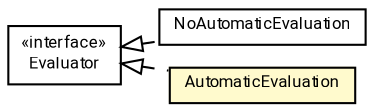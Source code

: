 #!/usr/local/bin/dot
#
# Class diagram 
# Generated by UMLGraph version R5_7_2-60-g0e99a6 (http://www.spinellis.gr/umlgraph/)
#

digraph G {
	graph [fontnames="svg"]
	edge [fontname="Roboto",fontsize=7,labelfontname="Roboto",labelfontsize=7,color="black"];
	node [fontname="Roboto",fontcolor="black",fontsize=8,shape=plaintext,margin=0,width=0,height=0];
	nodesep=0.15;
	ranksep=0.25;
	rankdir=LR;
	// de.lmu.ifi.dbs.elki.evaluation.NoAutomaticEvaluation
	c41633 [label=<<table title="de.lmu.ifi.dbs.elki.evaluation.NoAutomaticEvaluation" border="0" cellborder="1" cellspacing="0" cellpadding="2" href="NoAutomaticEvaluation.html" target="_parent">
		<tr><td><table border="0" cellspacing="0" cellpadding="1">
		<tr><td align="center" balign="center"> <font face="Roboto">NoAutomaticEvaluation</font> </td></tr>
		</table></td></tr>
		</table>>, URL="NoAutomaticEvaluation.html"];
	// de.lmu.ifi.dbs.elki.evaluation.AutomaticEvaluation
	c41635 [label=<<table title="de.lmu.ifi.dbs.elki.evaluation.AutomaticEvaluation" border="0" cellborder="1" cellspacing="0" cellpadding="2" bgcolor="LemonChiffon" href="AutomaticEvaluation.html" target="_parent">
		<tr><td><table border="0" cellspacing="0" cellpadding="1">
		<tr><td align="center" balign="center"> <font face="Roboto">AutomaticEvaluation</font> </td></tr>
		</table></td></tr>
		</table>>, URL="AutomaticEvaluation.html"];
	// de.lmu.ifi.dbs.elki.evaluation.Evaluator
	c42701 [label=<<table title="de.lmu.ifi.dbs.elki.evaluation.Evaluator" border="0" cellborder="1" cellspacing="0" cellpadding="2" href="Evaluator.html" target="_parent">
		<tr><td><table border="0" cellspacing="0" cellpadding="1">
		<tr><td align="center" balign="center"> &#171;interface&#187; </td></tr>
		<tr><td align="center" balign="center"> <font face="Roboto">Evaluator</font> </td></tr>
		</table></td></tr>
		</table>>, URL="Evaluator.html"];
	// de.lmu.ifi.dbs.elki.evaluation.NoAutomaticEvaluation implements de.lmu.ifi.dbs.elki.evaluation.Evaluator
	c42701 -> c41633 [arrowtail=empty,style=dashed,dir=back,weight=9];
	// de.lmu.ifi.dbs.elki.evaluation.AutomaticEvaluation implements de.lmu.ifi.dbs.elki.evaluation.Evaluator
	c42701 -> c41635 [arrowtail=empty,style=dashed,dir=back,weight=9];
}

